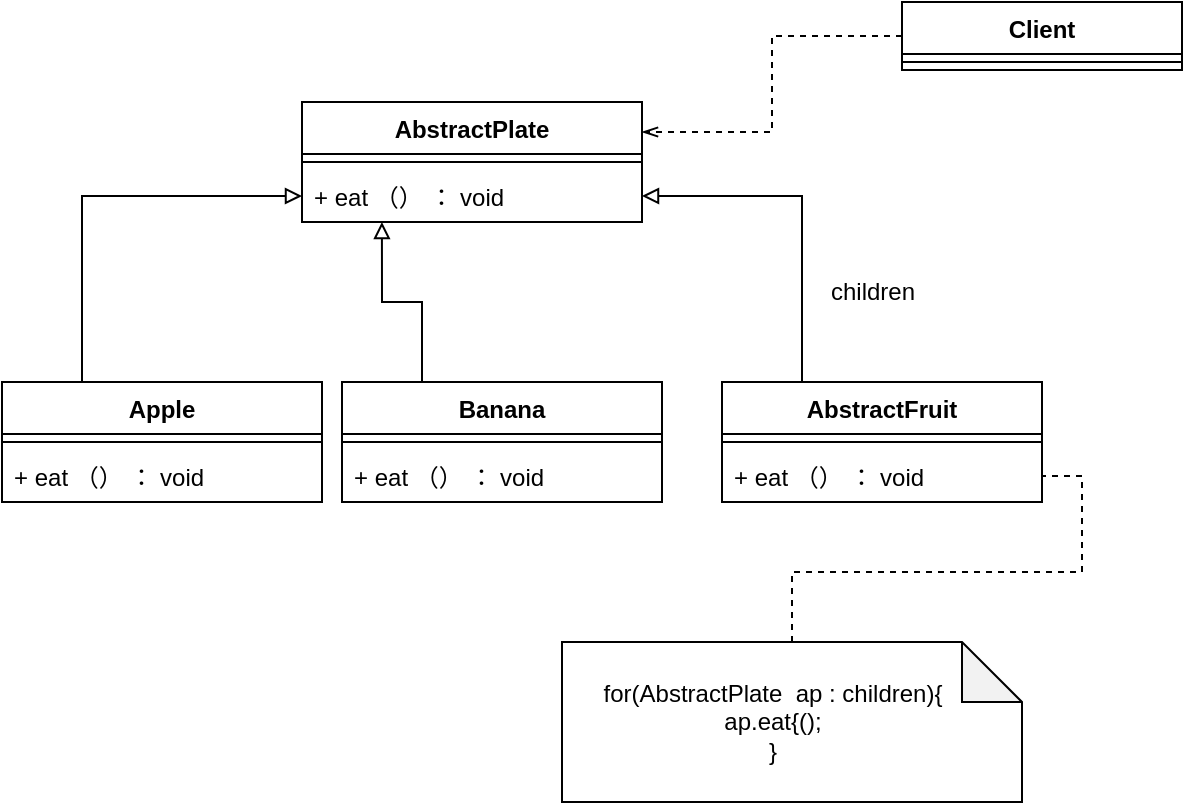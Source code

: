 <mxfile version="21.1.5" type="device">
  <diagram name="第 1 页" id="_cFRJOlT59vgQtz0yov_">
    <mxGraphModel dx="553" dy="509" grid="1" gridSize="10" guides="1" tooltips="1" connect="1" arrows="1" fold="1" page="1" pageScale="1" pageWidth="827" pageHeight="1169" math="0" shadow="0">
      <root>
        <mxCell id="0" />
        <mxCell id="1" parent="0" />
        <mxCell id="fTEytAf4I_rE9t0GPWf9-1" value="AbstractPlate" style="swimlane;fontStyle=1;align=center;verticalAlign=top;childLayout=stackLayout;horizontal=1;startSize=26;horizontalStack=0;resizeParent=1;resizeParentMax=0;resizeLast=0;collapsible=1;marginBottom=0;whiteSpace=wrap;html=1;" vertex="1" parent="1">
          <mxGeometry x="300" y="140" width="170" height="60" as="geometry" />
        </mxCell>
        <mxCell id="fTEytAf4I_rE9t0GPWf9-3" value="" style="line;strokeWidth=1;fillColor=none;align=left;verticalAlign=middle;spacingTop=-1;spacingLeft=3;spacingRight=3;rotatable=0;labelPosition=right;points=[];portConstraint=eastwest;strokeColor=inherit;" vertex="1" parent="fTEytAf4I_rE9t0GPWf9-1">
          <mxGeometry y="26" width="170" height="8" as="geometry" />
        </mxCell>
        <mxCell id="fTEytAf4I_rE9t0GPWf9-4" value="+ eat （） ： void" style="text;strokeColor=none;fillColor=none;align=left;verticalAlign=top;spacingLeft=4;spacingRight=4;overflow=hidden;rotatable=0;points=[[0,0.5],[1,0.5]];portConstraint=eastwest;whiteSpace=wrap;html=1;" vertex="1" parent="fTEytAf4I_rE9t0GPWf9-1">
          <mxGeometry y="34" width="170" height="26" as="geometry" />
        </mxCell>
        <mxCell id="fTEytAf4I_rE9t0GPWf9-24" style="edgeStyle=orthogonalEdgeStyle;rounded=0;orthogonalLoop=1;jettySize=auto;html=1;exitX=0.25;exitY=0;exitDx=0;exitDy=0;entryX=0;entryY=0.5;entryDx=0;entryDy=0;endArrow=block;endFill=0;" edge="1" parent="1" source="fTEytAf4I_rE9t0GPWf9-5" target="fTEytAf4I_rE9t0GPWf9-4">
          <mxGeometry relative="1" as="geometry" />
        </mxCell>
        <mxCell id="fTEytAf4I_rE9t0GPWf9-5" value="Apple" style="swimlane;fontStyle=1;align=center;verticalAlign=top;childLayout=stackLayout;horizontal=1;startSize=26;horizontalStack=0;resizeParent=1;resizeParentMax=0;resizeLast=0;collapsible=1;marginBottom=0;whiteSpace=wrap;html=1;" vertex="1" parent="1">
          <mxGeometry x="150" y="280" width="160" height="60" as="geometry" />
        </mxCell>
        <mxCell id="fTEytAf4I_rE9t0GPWf9-6" value="" style="line;strokeWidth=1;fillColor=none;align=left;verticalAlign=middle;spacingTop=-1;spacingLeft=3;spacingRight=3;rotatable=0;labelPosition=right;points=[];portConstraint=eastwest;strokeColor=inherit;" vertex="1" parent="fTEytAf4I_rE9t0GPWf9-5">
          <mxGeometry y="26" width="160" height="8" as="geometry" />
        </mxCell>
        <mxCell id="fTEytAf4I_rE9t0GPWf9-7" value="+ eat （） ： void&amp;nbsp;" style="text;strokeColor=none;fillColor=none;align=left;verticalAlign=top;spacingLeft=4;spacingRight=4;overflow=hidden;rotatable=0;points=[[0,0.5],[1,0.5]];portConstraint=eastwest;whiteSpace=wrap;html=1;" vertex="1" parent="fTEytAf4I_rE9t0GPWf9-5">
          <mxGeometry y="34" width="160" height="26" as="geometry" />
        </mxCell>
        <mxCell id="fTEytAf4I_rE9t0GPWf9-34" style="edgeStyle=orthogonalEdgeStyle;rounded=0;orthogonalLoop=1;jettySize=auto;html=1;exitX=0.25;exitY=0;exitDx=0;exitDy=0;entryX=0.235;entryY=1;entryDx=0;entryDy=0;entryPerimeter=0;endArrow=block;endFill=0;" edge="1" parent="1" source="fTEytAf4I_rE9t0GPWf9-8" target="fTEytAf4I_rE9t0GPWf9-4">
          <mxGeometry relative="1" as="geometry" />
        </mxCell>
        <mxCell id="fTEytAf4I_rE9t0GPWf9-8" value="Banana" style="swimlane;fontStyle=1;align=center;verticalAlign=top;childLayout=stackLayout;horizontal=1;startSize=26;horizontalStack=0;resizeParent=1;resizeParentMax=0;resizeLast=0;collapsible=1;marginBottom=0;whiteSpace=wrap;html=1;" vertex="1" parent="1">
          <mxGeometry x="320" y="280" width="160" height="60" as="geometry" />
        </mxCell>
        <mxCell id="fTEytAf4I_rE9t0GPWf9-9" value="" style="line;strokeWidth=1;fillColor=none;align=left;verticalAlign=middle;spacingTop=-1;spacingLeft=3;spacingRight=3;rotatable=0;labelPosition=right;points=[];portConstraint=eastwest;strokeColor=inherit;" vertex="1" parent="fTEytAf4I_rE9t0GPWf9-8">
          <mxGeometry y="26" width="160" height="8" as="geometry" />
        </mxCell>
        <mxCell id="fTEytAf4I_rE9t0GPWf9-10" value="+ eat （） ： void&amp;nbsp;" style="text;strokeColor=none;fillColor=none;align=left;verticalAlign=top;spacingLeft=4;spacingRight=4;overflow=hidden;rotatable=0;points=[[0,0.5],[1,0.5]];portConstraint=eastwest;whiteSpace=wrap;html=1;" vertex="1" parent="fTEytAf4I_rE9t0GPWf9-8">
          <mxGeometry y="34" width="160" height="26" as="geometry" />
        </mxCell>
        <mxCell id="fTEytAf4I_rE9t0GPWf9-35" style="edgeStyle=orthogonalEdgeStyle;rounded=0;orthogonalLoop=1;jettySize=auto;html=1;exitX=0.25;exitY=0;exitDx=0;exitDy=0;entryX=1;entryY=0.5;entryDx=0;entryDy=0;endArrow=block;endFill=0;" edge="1" parent="1" source="fTEytAf4I_rE9t0GPWf9-11" target="fTEytAf4I_rE9t0GPWf9-4">
          <mxGeometry relative="1" as="geometry" />
        </mxCell>
        <mxCell id="fTEytAf4I_rE9t0GPWf9-11" value="AbstractFruit" style="swimlane;fontStyle=1;align=center;verticalAlign=top;childLayout=stackLayout;horizontal=1;startSize=26;horizontalStack=0;resizeParent=1;resizeParentMax=0;resizeLast=0;collapsible=1;marginBottom=0;whiteSpace=wrap;html=1;" vertex="1" parent="1">
          <mxGeometry x="510" y="280" width="160" height="60" as="geometry" />
        </mxCell>
        <mxCell id="fTEytAf4I_rE9t0GPWf9-12" value="" style="line;strokeWidth=1;fillColor=none;align=left;verticalAlign=middle;spacingTop=-1;spacingLeft=3;spacingRight=3;rotatable=0;labelPosition=right;points=[];portConstraint=eastwest;strokeColor=inherit;" vertex="1" parent="fTEytAf4I_rE9t0GPWf9-11">
          <mxGeometry y="26" width="160" height="8" as="geometry" />
        </mxCell>
        <mxCell id="fTEytAf4I_rE9t0GPWf9-13" value="+ eat （） ： void&amp;nbsp;" style="text;strokeColor=none;fillColor=none;align=left;verticalAlign=top;spacingLeft=4;spacingRight=4;overflow=hidden;rotatable=0;points=[[0,0.5],[1,0.5]];portConstraint=eastwest;whiteSpace=wrap;html=1;" vertex="1" parent="fTEytAf4I_rE9t0GPWf9-11">
          <mxGeometry y="34" width="160" height="26" as="geometry" />
        </mxCell>
        <mxCell id="fTEytAf4I_rE9t0GPWf9-18" style="edgeStyle=orthogonalEdgeStyle;rounded=0;orthogonalLoop=1;jettySize=auto;html=1;exitX=0;exitY=0.5;exitDx=0;exitDy=0;entryX=1;entryY=0.25;entryDx=0;entryDy=0;dashed=1;endArrow=openThin;endFill=0;" edge="1" parent="1" source="fTEytAf4I_rE9t0GPWf9-14" target="fTEytAf4I_rE9t0GPWf9-1">
          <mxGeometry relative="1" as="geometry" />
        </mxCell>
        <mxCell id="fTEytAf4I_rE9t0GPWf9-14" value="Client" style="swimlane;fontStyle=1;align=center;verticalAlign=top;childLayout=stackLayout;horizontal=1;startSize=26;horizontalStack=0;resizeParent=1;resizeParentMax=0;resizeLast=0;collapsible=1;marginBottom=0;whiteSpace=wrap;html=1;" vertex="1" parent="1">
          <mxGeometry x="600" y="90" width="140" height="34" as="geometry" />
        </mxCell>
        <mxCell id="fTEytAf4I_rE9t0GPWf9-15" value="" style="line;strokeWidth=1;fillColor=none;align=left;verticalAlign=middle;spacingTop=-1;spacingLeft=3;spacingRight=3;rotatable=0;labelPosition=right;points=[];portConstraint=eastwest;strokeColor=inherit;" vertex="1" parent="fTEytAf4I_rE9t0GPWf9-14">
          <mxGeometry y="26" width="140" height="8" as="geometry" />
        </mxCell>
        <mxCell id="fTEytAf4I_rE9t0GPWf9-38" style="edgeStyle=orthogonalEdgeStyle;rounded=0;orthogonalLoop=1;jettySize=auto;html=1;exitX=0.5;exitY=0;exitDx=0;exitDy=0;exitPerimeter=0;entryX=1;entryY=0.5;entryDx=0;entryDy=0;dashed=1;endArrow=none;endFill=0;" edge="1" parent="1" source="fTEytAf4I_rE9t0GPWf9-23" target="fTEytAf4I_rE9t0GPWf9-13">
          <mxGeometry relative="1" as="geometry" />
        </mxCell>
        <mxCell id="fTEytAf4I_rE9t0GPWf9-23" value="" style="shape=note;whiteSpace=wrap;html=1;backgroundOutline=1;darkOpacity=0.05;" vertex="1" parent="1">
          <mxGeometry x="430" y="410" width="230" height="80" as="geometry" />
        </mxCell>
        <mxCell id="fTEytAf4I_rE9t0GPWf9-36" value="children" style="text;html=1;align=center;verticalAlign=middle;resizable=0;points=[];autosize=1;strokeColor=none;fillColor=none;" vertex="1" parent="1">
          <mxGeometry x="550" y="220" width="70" height="30" as="geometry" />
        </mxCell>
        <mxCell id="fTEytAf4I_rE9t0GPWf9-37" value="for(AbstractPlate&amp;nbsp; ap : children){&lt;br&gt;ap.eat{();&lt;br&gt;}" style="text;html=1;align=center;verticalAlign=middle;resizable=0;points=[];autosize=1;strokeColor=none;fillColor=none;" vertex="1" parent="1">
          <mxGeometry x="440" y="420" width="190" height="60" as="geometry" />
        </mxCell>
      </root>
    </mxGraphModel>
  </diagram>
</mxfile>
